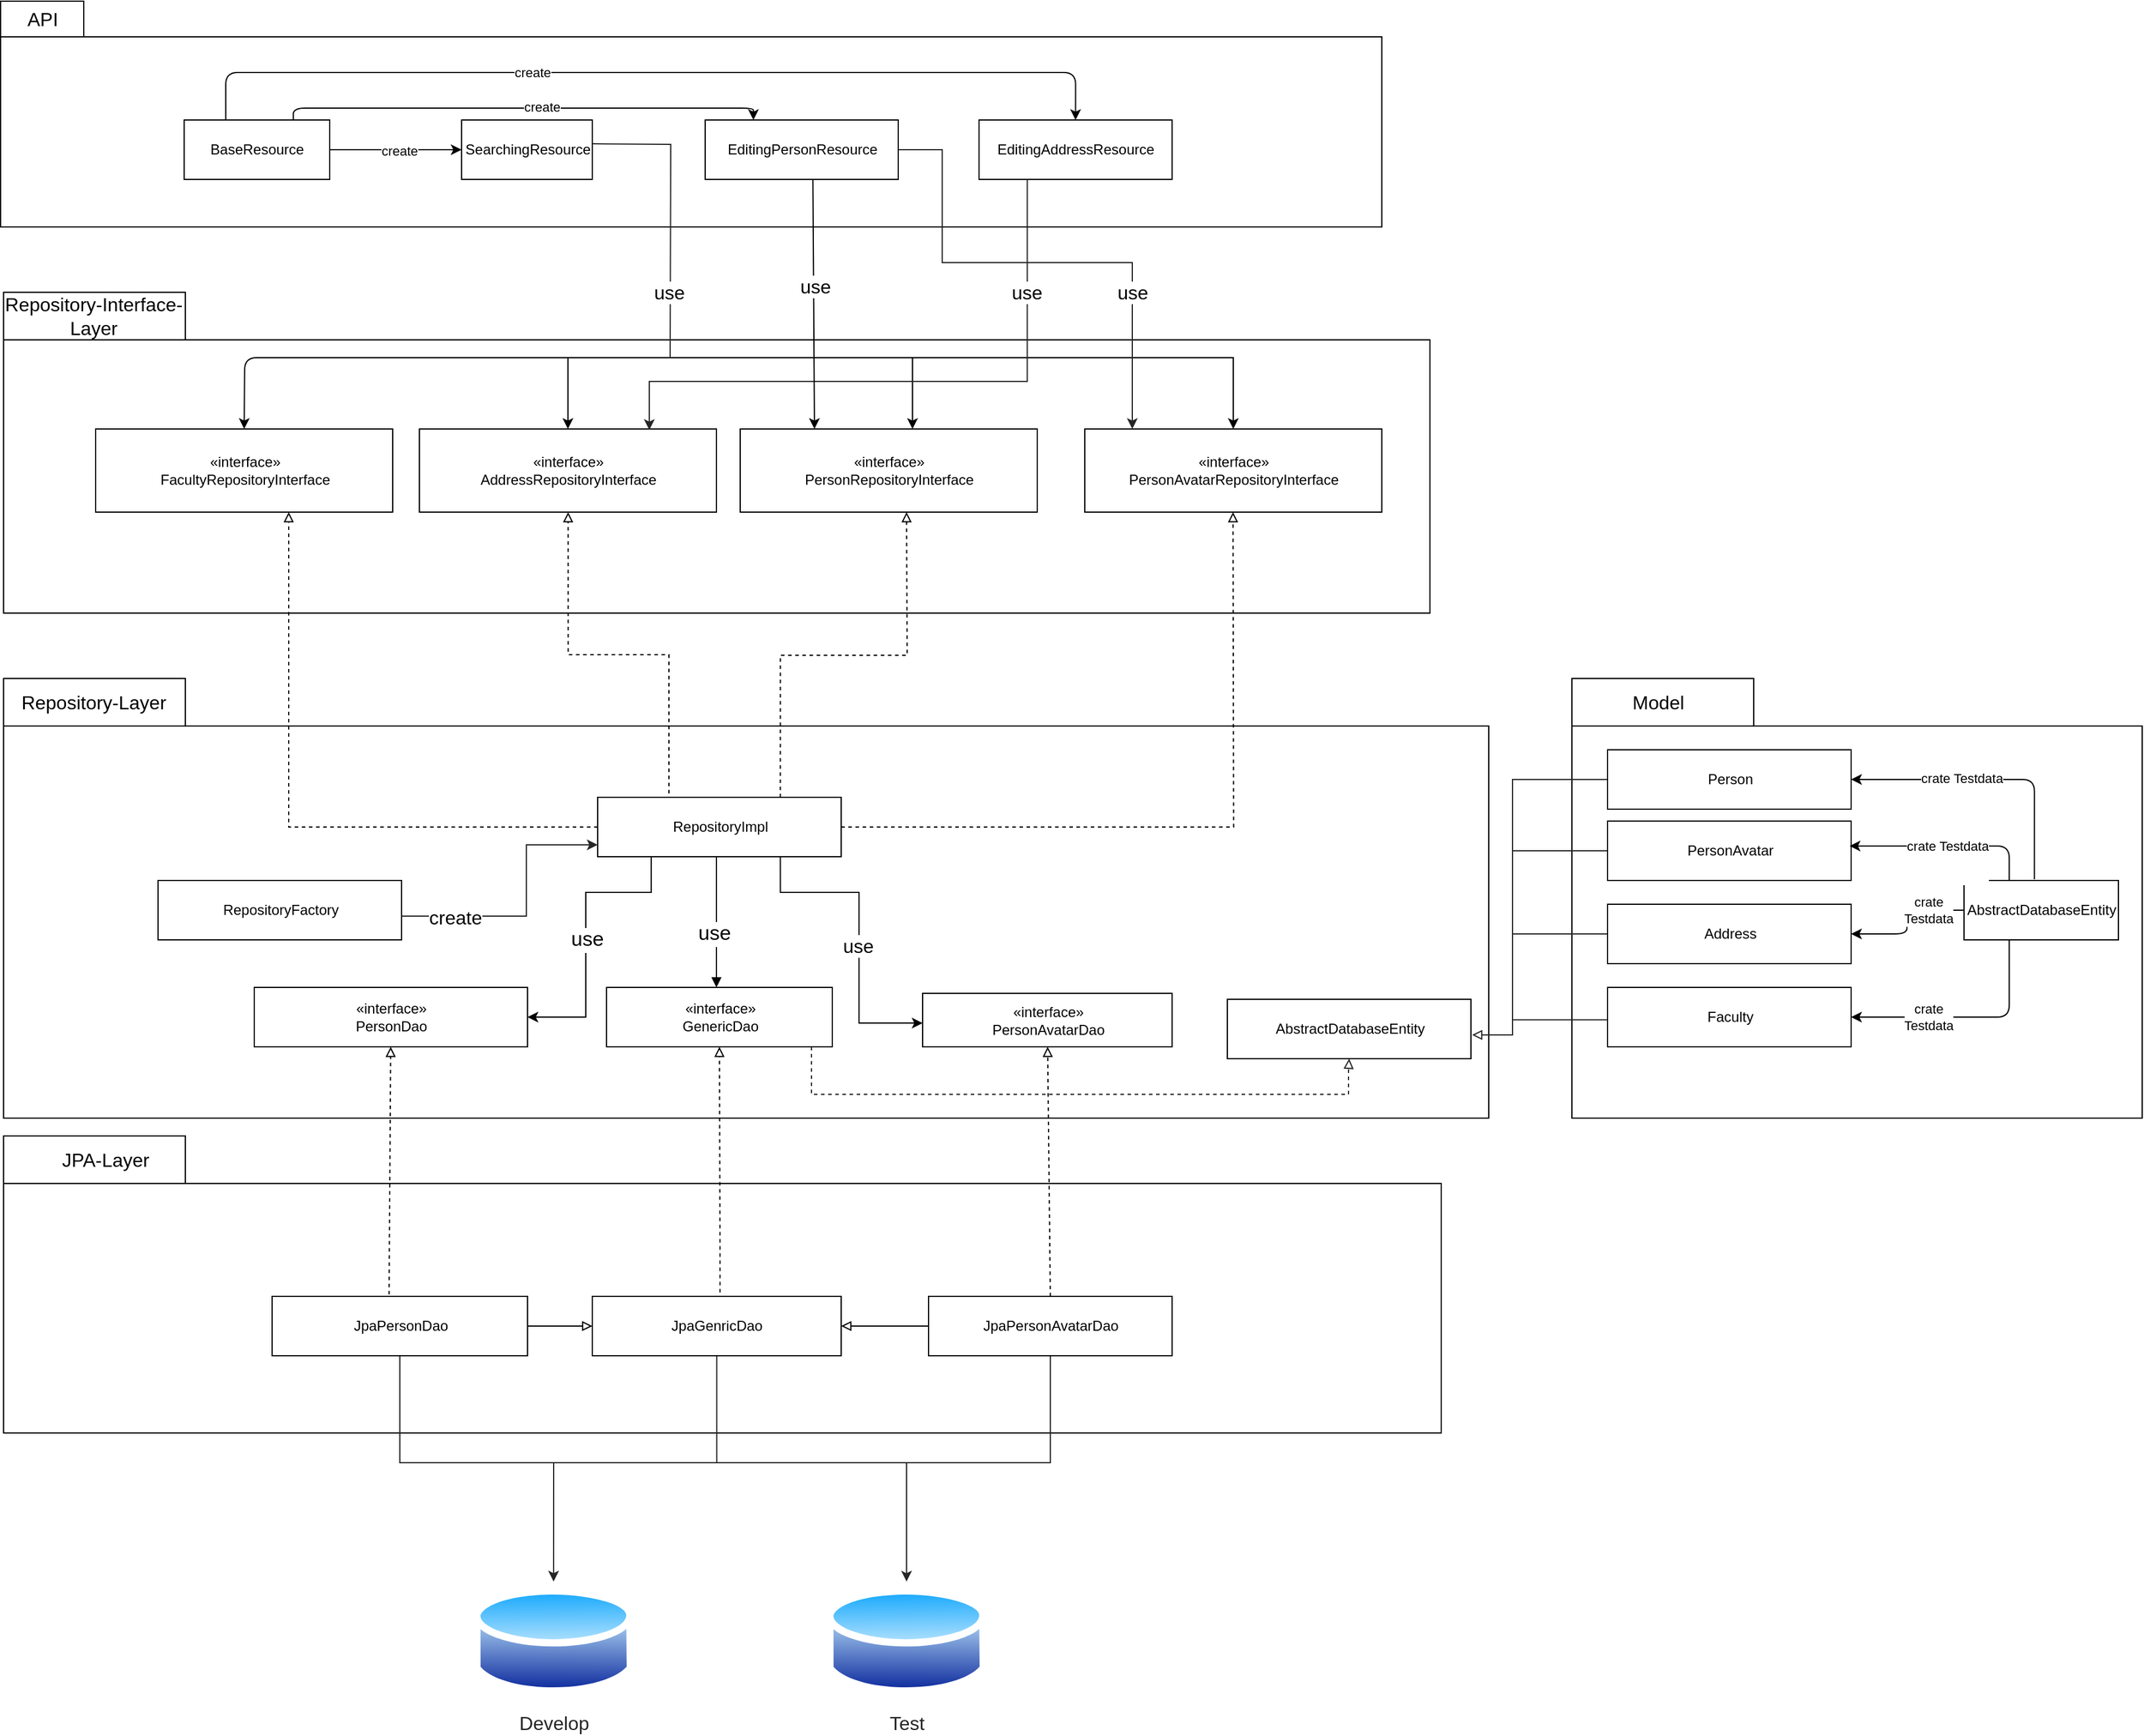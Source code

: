 <mxfile version="14.5.1" type="device"><diagram id="4XAg6NPgwzQItQTYwg3e" name="Seite-1"><mxGraphModel dx="3253" dy="1391" grid="1" gridSize="10" guides="1" tooltips="1" connect="1" arrows="1" fold="1" page="1" pageScale="1" pageWidth="827" pageHeight="1169" math="0" shadow="0"><root><mxCell id="0"/><mxCell id="1" parent="0"/><mxCell id="5TQn-i6sFtArBb0MgV-i-84" value="&lt;span style=&quot;color: rgba(0, 0, 0, 0); font-family: monospace; font-size: 0px; font-weight: 400; text-align: start;&quot;&gt;%3CmxGraphModel%3E%3Croot%3E%3CmxCell%20id%3D%220%22%2F%3E%3CmxCell%20id%3D%221%22%20parent%3D%220%22%2F%3E%3CmxCell%20id%3D%222%22%20value%3D%22%C2%ABinterface%C2%BB%26lt%3Bbr%26gt%3BPersonDao%22%20style%3D%22html%3D1%3B%22%20vertex%3D%221%22%20parent%3D%221%22%3E%3CmxGeometry%20x%3D%22180%22%20y%3D%22910%22%20width%3D%22205%22%20height%3D%2250%22%20as%3D%22geometry%22%2F%3E%3C%2FmxCell%3E%3C%2Froot%3E%3C%2FmxGraphModel%3E&lt;/span&gt;" style="shape=folder;fontStyle=1;spacingTop=10;tabWidth=153;tabHeight=40;tabPosition=left;html=1;" parent="1" vertex="1"><mxGeometry x="1000" y="640" width="480" height="370" as="geometry"/></mxCell><mxCell id="zfSZBamS5dSDk1ePwxbG-36" value="" style="shape=folder;fontStyle=1;spacingTop=10;tabWidth=153;tabHeight=40;tabPosition=left;html=1;" parent="1" vertex="1"><mxGeometry x="-320" y="1025" width="1210" height="250" as="geometry"/></mxCell><mxCell id="zfSZBamS5dSDk1ePwxbG-7" value="&lt;span style=&quot;color: rgba(0, 0, 0, 0); font-family: monospace; font-size: 0px; font-weight: 400; text-align: start;&quot;&gt;%3CmxGraphModel%3E%3Croot%3E%3CmxCell%20id%3D%220%22%2F%3E%3CmxCell%20id%3D%221%22%20parent%3D%220%22%2F%3E%3CmxCell%20id%3D%222%22%20value%3D%22%C2%ABinterface%C2%BB%26lt%3Bbr%26gt%3BPersonDao%22%20style%3D%22html%3D1%3B%22%20vertex%3D%221%22%20parent%3D%221%22%3E%3CmxGeometry%20x%3D%22180%22%20y%3D%22910%22%20width%3D%22205%22%20height%3D%2250%22%20as%3D%22geometry%22%2F%3E%3C%2FmxCell%3E%3C%2Froot%3E%3C%2FmxGraphModel%3E&lt;/span&gt;" style="shape=folder;fontStyle=1;spacingTop=10;tabWidth=153;tabHeight=40;tabPosition=left;html=1;" parent="1" vertex="1"><mxGeometry x="-320" y="640" width="1250" height="370" as="geometry"/></mxCell><mxCell id="zfSZBamS5dSDk1ePwxbG-4" value="" style="shape=folder;fontStyle=1;spacingTop=10;tabWidth=153;tabHeight=40;tabPosition=left;html=1;" parent="1" vertex="1"><mxGeometry x="-320" y="315" width="1200.5" height="270" as="geometry"/></mxCell><mxCell id="q0BpqLZwH54Ol-SzNuJS-22" value="" style="shape=folder;fontStyle=1;spacingTop=10;tabWidth=70;tabHeight=30;tabPosition=left;html=1;" parent="1" vertex="1"><mxGeometry x="-322.5" y="70" width="1162.5" height="190" as="geometry"/></mxCell><mxCell id="q0BpqLZwH54Ol-SzNuJS-1" value="«interface»&lt;br&gt;AddressRepositoryInterface" style="html=1;" parent="1" vertex="1"><mxGeometry x="30" y="430" width="250" height="70" as="geometry"/></mxCell><mxCell id="q0BpqLZwH54Ol-SzNuJS-2" value="«interface»&lt;br&gt;PersonRepositoryInterface" style="html=1;" parent="1" vertex="1"><mxGeometry x="300" y="430" width="250" height="70" as="geometry"/></mxCell><mxCell id="q0BpqLZwH54Ol-SzNuJS-3" value="«interface»&lt;br&gt;PersonAvatarRepositoryInterface" style="html=1;" parent="1" vertex="1"><mxGeometry x="590" y="430" width="250" height="70" as="geometry"/></mxCell><mxCell id="q0BpqLZwH54Ol-SzNuJS-4" value="«interface»&lt;br&gt;FacultyRepositoryInterface" style="html=1;" parent="1" vertex="1"><mxGeometry x="-242.5" y="430" width="250" height="70" as="geometry"/></mxCell><mxCell id="q0BpqLZwH54Ol-SzNuJS-8" value="BaseResource" style="html=1;" parent="1" vertex="1"><mxGeometry x="-168" y="170" width="122.5" height="50" as="geometry"/></mxCell><mxCell id="q0BpqLZwH54Ol-SzNuJS-9" value="SearchingResource" style="html=1;" parent="1" vertex="1"><mxGeometry x="65.5" y="170" width="110" height="50" as="geometry"/></mxCell><mxCell id="q0BpqLZwH54Ol-SzNuJS-10" value="EditingPersonResource" style="html=1;" parent="1" vertex="1"><mxGeometry x="270.5" y="170" width="162.5" height="50" as="geometry"/></mxCell><mxCell id="q0BpqLZwH54Ol-SzNuJS-12" value="«interface»&lt;br&gt;GenericDao" style="html=1;" parent="1" vertex="1"><mxGeometry x="187.5" y="900" width="190" height="50" as="geometry"/></mxCell><mxCell id="q0BpqLZwH54Ol-SzNuJS-14" value="«interface»&lt;br&gt;PersonAvatarDao" style="html=1;" parent="1" vertex="1"><mxGeometry x="453.5" y="905" width="210" height="45" as="geometry"/></mxCell><mxCell id="q0BpqLZwH54Ol-SzNuJS-15" style="edgeStyle=orthogonalEdgeStyle;rounded=0;orthogonalLoop=1;jettySize=auto;html=1;exitX=0.5;exitY=1;exitDx=0;exitDy=0;" parent="1" edge="1"><mxGeometry relative="1" as="geometry"><mxPoint x="-1" y="1070" as="sourcePoint"/><mxPoint x="-1" y="1070" as="targetPoint"/></mxGeometry></mxCell><mxCell id="q0BpqLZwH54Ol-SzNuJS-25" value="RepositoryImpl" style="html=1;" parent="1" vertex="1"><mxGeometry x="180" y="740" width="205" height="50" as="geometry"/></mxCell><mxCell id="5TQn-i6sFtArBb0MgV-i-71" value="" style="edgeStyle=orthogonalEdgeStyle;rounded=0;orthogonalLoop=1;jettySize=auto;html=1;fontSize=16;startArrow=none;startFill=0;endArrow=none;endFill=0;strokeColor=#262626;" parent="1" source="q0BpqLZwH54Ol-SzNuJS-29" edge="1"><mxGeometry relative="1" as="geometry"><mxPoint x="440" y="1310" as="targetPoint"/><Array as="points"><mxPoint x="280" y="1300"/><mxPoint x="440" y="1300"/></Array></mxGeometry></mxCell><mxCell id="q0BpqLZwH54Ol-SzNuJS-29" value="JpaGenricDao" style="html=1;" parent="1" vertex="1"><mxGeometry x="175.5" y="1160" width="209.5" height="50" as="geometry"/></mxCell><mxCell id="5TQn-i6sFtArBb0MgV-i-73" value="" style="edgeStyle=orthogonalEdgeStyle;rounded=0;orthogonalLoop=1;jettySize=auto;html=1;fontSize=16;startArrow=none;startFill=0;endArrow=classic;endFill=1;strokeColor=#262626;" parent="1" source="q0BpqLZwH54Ol-SzNuJS-30" target="zfSZBamS5dSDk1ePwxbG-74" edge="1"><mxGeometry relative="1" as="geometry"><mxPoint x="561" y="1315" as="targetPoint"/><Array as="points"><mxPoint x="561" y="1300"/><mxPoint x="440" y="1300"/></Array></mxGeometry></mxCell><mxCell id="q0BpqLZwH54Ol-SzNuJS-30" value="JpaPersonAvatarDao" style="html=1;" parent="1" vertex="1"><mxGeometry x="458.5" y="1160" width="205" height="50" as="geometry"/></mxCell><mxCell id="zfSZBamS5dSDk1ePwxbG-3" value="&lt;font style=&quot;font-size: 16px;&quot;&gt;API&lt;/font&gt;" style="text;html=1;strokeColor=none;fillColor=none;align=center;verticalAlign=middle;whiteSpace=wrap;rounded=0;fontSize=8;" parent="1" vertex="1"><mxGeometry x="-322.5" y="70" width="70" height="30" as="geometry"/></mxCell><mxCell id="zfSZBamS5dSDk1ePwxbG-6" value="&lt;font style=&quot;font-size: 16px;&quot;&gt;Repository-Interface-Layer&lt;/font&gt;" style="text;html=1;strokeColor=none;fillColor=none;align=center;verticalAlign=middle;whiteSpace=wrap;rounded=0;fontSize=8;" parent="1" vertex="1"><mxGeometry x="-320" y="315" width="152" height="40" as="geometry"/></mxCell><mxCell id="zfSZBamS5dSDk1ePwxbG-8" value="&lt;font style=&quot;font-size: 16px;&quot;&gt;Repository-Layer&lt;/font&gt;" style="text;html=1;strokeColor=none;fillColor=none;align=center;verticalAlign=middle;whiteSpace=wrap;rounded=0;fontSize=8;" parent="1" vertex="1"><mxGeometry x="-320" y="640" width="152" height="40" as="geometry"/></mxCell><mxCell id="zfSZBamS5dSDk1ePwxbG-10" value="EditingAddressResource" style="html=1;" parent="1" vertex="1"><mxGeometry x="501" y="170" width="162.5" height="50" as="geometry"/></mxCell><mxCell id="zfSZBamS5dSDk1ePwxbG-21" value="" style="endArrow=block;html=1;rounded=0;fontSize=8;elbow=vertical;dashed=1;endFill=0;edgeStyle=orthogonalEdgeStyle;" parent="1" source="q0BpqLZwH54Ol-SzNuJS-25" target="q0BpqLZwH54Ol-SzNuJS-4" edge="1"><mxGeometry width="50" height="50" relative="1" as="geometry"><mxPoint x="-120" y="590" as="sourcePoint"/><mxPoint x="-70" y="540" as="targetPoint"/><Array as="points"><mxPoint x="-80" y="765"/></Array></mxGeometry></mxCell><mxCell id="zfSZBamS5dSDk1ePwxbG-22" value="" style="endArrow=block;html=1;rounded=0;fontSize=8;elbow=vertical;dashed=1;endFill=0;exitX=0.25;exitY=0;exitDx=0;exitDy=0;edgeStyle=orthogonalEdgeStyle;" parent="1" source="q0BpqLZwH54Ol-SzNuJS-25" edge="1"><mxGeometry width="50" height="50" relative="1" as="geometry"><mxPoint x="155.16" y="745" as="sourcePoint"/><mxPoint x="155.16" y="500" as="targetPoint"/><Array as="points"><mxPoint x="240" y="740"/><mxPoint x="240" y="620"/><mxPoint x="155" y="620"/></Array></mxGeometry></mxCell><mxCell id="zfSZBamS5dSDk1ePwxbG-23" value="" style="endArrow=block;html=1;rounded=0;fontSize=8;elbow=vertical;dashed=1;endFill=0;exitX=0.75;exitY=0;exitDx=0;exitDy=0;edgeStyle=orthogonalEdgeStyle;" parent="1" source="q0BpqLZwH54Ol-SzNuJS-25" edge="1"><mxGeometry width="50" height="50" relative="1" as="geometry"><mxPoint x="440" y="745" as="sourcePoint"/><mxPoint x="440" y="500" as="targetPoint"/></mxGeometry></mxCell><mxCell id="zfSZBamS5dSDk1ePwxbG-25" value="" style="endArrow=block;html=1;rounded=0;fontSize=8;elbow=vertical;dashed=1;endFill=0;exitX=1;exitY=0.5;exitDx=0;exitDy=0;edgeStyle=orthogonalEdgeStyle;" parent="1" source="q0BpqLZwH54Ol-SzNuJS-25" edge="1"><mxGeometry width="50" height="50" relative="1" as="geometry"><mxPoint x="714.76" y="745" as="sourcePoint"/><mxPoint x="714.76" y="500" as="targetPoint"/></mxGeometry></mxCell><mxCell id="5TQn-i6sFtArBb0MgV-i-108" value="" style="edgeStyle=orthogonalEdgeStyle;rounded=0;orthogonalLoop=1;jettySize=auto;html=1;fontSize=16;startArrow=none;startFill=0;endArrow=classic;endFill=1;strokeColor=#262626;" parent="1" source="zfSZBamS5dSDk1ePwxbG-26" edge="1"><mxGeometry relative="1" as="geometry"><Array as="points"><mxPoint x="120" y="840"/><mxPoint x="120" y="780"/></Array><mxPoint x="180" y="780" as="targetPoint"/></mxGeometry></mxCell><mxCell id="5TQn-i6sFtArBb0MgV-i-109" value="create" style="edgeLabel;html=1;align=center;verticalAlign=middle;resizable=0;points=[];fontSize=16;" parent="5TQn-i6sFtArBb0MgV-i-108" vertex="1" connectable="0"><mxGeometry x="-0.601" y="-1" relative="1" as="geometry"><mxPoint as="offset"/></mxGeometry></mxCell><mxCell id="zfSZBamS5dSDk1ePwxbG-26" value="RepositoryFactory" style="html=1;" parent="1" vertex="1"><mxGeometry x="-190" y="810" width="205" height="50" as="geometry"/></mxCell><mxCell id="zfSZBamS5dSDk1ePwxbG-56" style="edgeStyle=orthogonalEdgeStyle;rounded=0;orthogonalLoop=1;jettySize=auto;html=1;exitX=0.5;exitY=1;exitDx=0;exitDy=0;fontSize=16;endArrow=block;endFill=0;elbow=vertical;" parent="1" source="q0BpqLZwH54Ol-SzNuJS-31" target="q0BpqLZwH54Ol-SzNuJS-31" edge="1"><mxGeometry relative="1" as="geometry"/></mxCell><mxCell id="zfSZBamS5dSDk1ePwxbG-57" value="&lt;span style=&quot;font-size: 16px;&quot;&gt;JPA-Layer&lt;/span&gt;" style="text;html=1;strokeColor=none;fillColor=none;align=center;verticalAlign=middle;whiteSpace=wrap;rounded=0;fontSize=8;" parent="1" vertex="1"><mxGeometry x="-310" y="1025" width="152" height="40" as="geometry"/></mxCell><mxCell id="zfSZBamS5dSDk1ePwxbG-62" value="" style="endArrow=block;html=1;rounded=0;fontSize=16;elbow=vertical;entryX=0.5;entryY=1;entryDx=0;entryDy=0;endFill=0;dashed=1;edgeStyle=orthogonalEdgeStyle;exitX=0.5;exitY=0;exitDx=0;exitDy=0;" parent="1" source="q0BpqLZwH54Ol-SzNuJS-29" target="q0BpqLZwH54Ol-SzNuJS-12" edge="1"><mxGeometry width="50" height="50" relative="1" as="geometry"><mxPoint x="10" y="1170" as="sourcePoint"/><mxPoint x="120" y="1250" as="targetPoint"/><Array as="points"><mxPoint x="283" y="1160"/><mxPoint x="283" y="1120"/></Array></mxGeometry></mxCell><mxCell id="zfSZBamS5dSDk1ePwxbG-63" value="" style="endArrow=block;html=1;rounded=0;fontSize=16;elbow=vertical;exitX=0.458;exitY=-0.032;exitDx=0;exitDy=0;exitPerimeter=0;endFill=0;dashed=1;startArrow=none;" parent="1" source="q0BpqLZwH54Ol-SzNuJS-31" target="5TQn-i6sFtArBb0MgV-i-8" edge="1"><mxGeometry width="50" height="50" relative="1" as="geometry"><mxPoint x="471.971" y="1268.4" as="sourcePoint"/><mxPoint x="471.02" y="1020" as="targetPoint"/></mxGeometry></mxCell><mxCell id="zfSZBamS5dSDk1ePwxbG-64" value="" style="endArrow=block;html=1;rounded=0;fontSize=16;elbow=vertical;exitX=0.5;exitY=0;exitDx=0;exitDy=0;endFill=0;dashed=1;fontStyle=1" parent="1" source="q0BpqLZwH54Ol-SzNuJS-30" target="q0BpqLZwH54Ol-SzNuJS-14" edge="1"><mxGeometry width="50" height="50" relative="1" as="geometry"><mxPoint x="590.951" y="1148.4" as="sourcePoint"/><mxPoint x="590" y="900" as="targetPoint"/></mxGeometry></mxCell><mxCell id="zfSZBamS5dSDk1ePwxbG-65" value="" style="endArrow=block;html=1;rounded=0;fontSize=16;elbow=vertical;endFill=0;exitX=0;exitY=0.5;exitDx=0;exitDy=0;" parent="1" source="q0BpqLZwH54Ol-SzNuJS-31" target="q0BpqLZwH54Ol-SzNuJS-29" edge="1"><mxGeometry width="50" height="50" relative="1" as="geometry"><mxPoint x="325.64" y="1234.5" as="sourcePoint"/><mxPoint x="240" y="1240" as="targetPoint"/></mxGeometry></mxCell><mxCell id="zfSZBamS5dSDk1ePwxbG-71" value="&lt;font color=&quot;#262626&quot;&gt;Develop&lt;/font&gt;" style="aspect=fixed;perimeter=ellipsePerimeter;html=1;align=center;shadow=0;dashed=0;spacingTop=3;image;image=img/lib/active_directory/database.svg;fontFamily=Helvetica;fontSize=16;fontColor=#FFFFFF;gradientColor=#ffffff;" parent="1" vertex="1"><mxGeometry x="75.36" y="1400" width="135.14" height="100" as="geometry"/></mxCell><mxCell id="zfSZBamS5dSDk1ePwxbG-74" value="&lt;font color=&quot;#262626&quot;&gt;Test&lt;/font&gt;" style="aspect=fixed;perimeter=ellipsePerimeter;html=1;align=center;shadow=0;dashed=0;spacingTop=3;image;image=img/lib/active_directory/database.svg;fontFamily=Helvetica;fontSize=16;fontColor=#FFFFFF;gradientColor=#ffffff;" parent="1" vertex="1"><mxGeometry x="372.43" y="1400" width="135.14" height="100" as="geometry"/></mxCell><mxCell id="5TQn-i6sFtArBb0MgV-i-8" value="«interface»&lt;br&gt;PersonDao" style="html=1;" parent="1" vertex="1"><mxGeometry x="-109" y="900" width="230" height="50" as="geometry"/></mxCell><mxCell id="5TQn-i6sFtArBb0MgV-i-68" value="" style="edgeStyle=orthogonalEdgeStyle;rounded=0;orthogonalLoop=1;jettySize=auto;html=1;fontSize=16;startArrow=none;startFill=0;endArrow=classic;endFill=1;strokeColor=#262626;" parent="1" source="q0BpqLZwH54Ol-SzNuJS-31" target="zfSZBamS5dSDk1ePwxbG-71" edge="1"><mxGeometry relative="1" as="geometry"><mxPoint x="20" y="1300" as="targetPoint"/><Array as="points"><mxPoint x="14" y="1300"/><mxPoint x="143" y="1300"/></Array></mxGeometry></mxCell><mxCell id="q0BpqLZwH54Ol-SzNuJS-31" value="JpaPersonDao" style="html=1;" parent="1" vertex="1"><mxGeometry x="-94" y="1160" width="215" height="50" as="geometry"/></mxCell><mxCell id="5TQn-i6sFtArBb0MgV-i-16" value="" style="endArrow=block;html=1;rounded=0;fontSize=16;elbow=vertical;endFill=0;entryX=1;entryY=0.5;entryDx=0;entryDy=0;" parent="1" source="q0BpqLZwH54Ol-SzNuJS-30" target="q0BpqLZwH54Ol-SzNuJS-29" edge="1"><mxGeometry width="50" height="50" relative="1" as="geometry"><mxPoint x="377.5" y="1240" as="sourcePoint"/><mxPoint x="647" y="1240" as="targetPoint"/></mxGeometry></mxCell><mxCell id="5TQn-i6sFtArBb0MgV-i-20" value="" style="endArrow=none;html=1;rounded=0;fontSize=16;elbow=vertical;endFill=0;edgeStyle=orthogonalEdgeStyle;startArrow=block;startFill=1;" parent="1" source="q0BpqLZwH54Ol-SzNuJS-12" target="q0BpqLZwH54Ol-SzNuJS-25" edge="1"><mxGeometry width="50" height="50" relative="1" as="geometry"><mxPoint x="312" y="900" as="sourcePoint"/><mxPoint x="314" y="830" as="targetPoint"/><Array as="points"><mxPoint x="280" y="830"/><mxPoint x="280" y="830"/></Array></mxGeometry></mxCell><mxCell id="5TQn-i6sFtArBb0MgV-i-27" value="use" style="edgeLabel;html=1;align=center;verticalAlign=middle;resizable=0;points=[];fontSize=17;" parent="5TQn-i6sFtArBb0MgV-i-20" vertex="1" connectable="0"><mxGeometry x="-0.175" y="2" relative="1" as="geometry"><mxPoint as="offset"/></mxGeometry></mxCell><mxCell id="5TQn-i6sFtArBb0MgV-i-24" value="" style="endArrow=none;html=1;rounded=0;fontSize=16;elbow=vertical;endFill=0;edgeStyle=orthogonalEdgeStyle;entryX=0.75;entryY=1;entryDx=0;entryDy=0;startArrow=classic;startFill=1;" parent="1" source="q0BpqLZwH54Ol-SzNuJS-14" target="q0BpqLZwH54Ol-SzNuJS-25" edge="1"><mxGeometry width="50" height="50" relative="1" as="geometry"><mxPoint x="420" y="910" as="sourcePoint"/><mxPoint x="420" y="800" as="targetPoint"/><Array as="points"><mxPoint x="400" y="930"/><mxPoint x="400" y="820"/><mxPoint x="334" y="820"/></Array></mxGeometry></mxCell><mxCell id="5TQn-i6sFtArBb0MgV-i-28" value="use" style="edgeLabel;html=1;align=center;verticalAlign=middle;resizable=0;points=[];fontSize=16;" parent="5TQn-i6sFtArBb0MgV-i-24" vertex="1" connectable="0"><mxGeometry x="-0.087" y="1" relative="1" as="geometry"><mxPoint as="offset"/></mxGeometry></mxCell><mxCell id="5TQn-i6sFtArBb0MgV-i-25" value="" style="endArrow=none;html=1;rounded=0;fontSize=16;elbow=vertical;endFill=0;edgeStyle=orthogonalEdgeStyle;entryX=0.22;entryY=1;entryDx=0;entryDy=0;entryPerimeter=0;startArrow=classic;startFill=1;" parent="1" source="5TQn-i6sFtArBb0MgV-i-8" target="q0BpqLZwH54Ol-SzNuJS-25" edge="1"><mxGeometry width="50" height="50" relative="1" as="geometry"><mxPoint x="140" y="920" as="sourcePoint"/><mxPoint x="140" y="810" as="targetPoint"/><Array as="points"><mxPoint x="170" y="925"/><mxPoint x="170" y="820"/><mxPoint x="225" y="820"/></Array></mxGeometry></mxCell><mxCell id="5TQn-i6sFtArBb0MgV-i-26" value="&lt;font style=&quot;font-size: 17px;&quot;&gt;use&lt;/font&gt;" style="edgeLabel;html=1;align=center;verticalAlign=middle;resizable=0;points=[];" parent="5TQn-i6sFtArBb0MgV-i-25" vertex="1" connectable="0"><mxGeometry x="-0.046" y="-1" relative="1" as="geometry"><mxPoint as="offset"/></mxGeometry></mxCell><mxCell id="5TQn-i6sFtArBb0MgV-i-52" value="" style="endArrow=none;html=1;rounded=0;fontSize=16;exitX=0.5;exitY=0;exitDx=0;exitDy=0;edgeStyle=orthogonalEdgeStyle;endFill=0;startArrow=classic;startFill=1;" parent="1" source="q0BpqLZwH54Ol-SzNuJS-1" edge="1"><mxGeometry width="50" height="50" relative="1" as="geometry"><mxPoint x="130" y="370" as="sourcePoint"/><mxPoint x="20" y="370" as="targetPoint"/><Array as="points"><mxPoint x="155" y="370"/></Array></mxGeometry></mxCell><mxCell id="5TQn-i6sFtArBb0MgV-i-53" value="" style="endArrow=none;html=1;rounded=0;fontSize=16;exitX=0.5;exitY=0;exitDx=0;exitDy=0;edgeStyle=orthogonalEdgeStyle;startArrow=classic;startFill=1;" parent="1" edge="1"><mxGeometry width="50" height="50" relative="1" as="geometry"><mxPoint x="445" y="430" as="sourcePoint"/><mxPoint x="150" y="370" as="targetPoint"/><Array as="points"><mxPoint x="445" y="370"/></Array></mxGeometry></mxCell><mxCell id="5TQn-i6sFtArBb0MgV-i-54" value="" style="endArrow=none;html=1;rounded=0;fontSize=16;exitX=0.5;exitY=0;exitDx=0;exitDy=0;edgeStyle=orthogonalEdgeStyle;startArrow=classic;startFill=1;" parent="1" edge="1"><mxGeometry width="50" height="50" relative="1" as="geometry"><mxPoint x="715" y="430" as="sourcePoint"/><mxPoint x="420" y="370" as="targetPoint"/><Array as="points"><mxPoint x="715" y="370"/></Array></mxGeometry></mxCell><mxCell id="5TQn-i6sFtArBb0MgV-i-55" value="" style="edgeStyle=orthogonalEdgeStyle;rounded=0;orthogonalLoop=1;jettySize=auto;html=1;fontSize=16;startArrow=none;startFill=0;endArrow=none;endFill=0;fillColor=#d5e8d4;strokeColor=#262626;" parent="1" edge="1"><mxGeometry relative="1" as="geometry"><mxPoint x="175.5" y="190" as="sourcePoint"/><mxPoint x="241" y="370" as="targetPoint"/></mxGeometry></mxCell><mxCell id="5TQn-i6sFtArBb0MgV-i-62" value="use&lt;span style=&quot;color: rgba(0, 0, 0, 0); font-family: monospace; font-size: 0px; text-align: start; background-color: rgb(248, 249, 250);&quot;&gt;%3CmxGraphModel%3E%3Croot%3E%3CmxCell%20id%3D%220%22%2F%3E%3CmxCell%20id%3D%221%22%20parent%3D%220%22%2F%3E%3CmxCell%20id%3D%222%22%20value%3D%22%22%20style%3D%22edgeStyle%3DorthogonalEdgeStyle%3Brounded%3D0%3BorthogonalLoop%3D1%3BjettySize%3Dauto%3Bhtml%3D1%3BfontSize%3D16%3BstartArrow%3Dnone%3BstartFill%3D0%3BendArrow%3Dclassic%3BendFill%3D1%3BfillColor%3D%23fff2cc%3BstrokeColor%3D%23262626%3B%22%20edge%3D%221%22%20parent%3D%221%22%3E%3CmxGeometry%20relative%3D%221%22%20as%3D%22geometry%22%3E%3CmxPoint%20x%3D%22430%22%20y%3D%22190%22%20as%3D%22sourcePoint%22%2F%3E%3CmxPoint%20x%3D%22480%22%20y%3D%22430%22%20as%3D%22targetPoint%22%2F%3E%3CArray%20as%3D%22points%22%3E%3CmxPoint%20x%3D%22480%22%20y%3D%22190%22%2F%3E%3C%2FArray%3E%3C%2FmxGeometry%3E%3C%2FmxCell%3E%3C%2Froot%3E%3C%2FmxGraphModel%3E&lt;/span&gt;" style="edgeLabel;html=1;align=center;verticalAlign=middle;resizable=0;points=[];fontSize=16;" parent="5TQn-i6sFtArBb0MgV-i-55" vertex="1" connectable="0"><mxGeometry x="0.585" y="1" relative="1" as="geometry"><mxPoint x="-2" y="-3.81" as="offset"/></mxGeometry></mxCell><mxCell id="5TQn-i6sFtArBb0MgV-i-57" value="" style="edgeStyle=orthogonalEdgeStyle;rounded=0;orthogonalLoop=1;jettySize=auto;html=1;fontSize=16;startArrow=none;startFill=0;endArrow=classic;endFill=1;fillColor=#fff2cc;strokeColor=#262626;exitX=1;exitY=0.5;exitDx=0;exitDy=0;" parent="1" target="q0BpqLZwH54Ol-SzNuJS-3" edge="1" source="q0BpqLZwH54Ol-SzNuJS-10"><mxGeometry relative="1" as="geometry"><mxPoint x="430" y="200" as="sourcePoint"/><mxPoint x="495.5" y="370" as="targetPoint"/><Array as="points"><mxPoint x="470" y="195"/><mxPoint x="470" y="290"/><mxPoint x="630" y="290"/></Array></mxGeometry></mxCell><mxCell id="5TQn-i6sFtArBb0MgV-i-63" value="use" style="edgeLabel;html=1;align=center;verticalAlign=middle;resizable=0;points=[];fontSize=16;" parent="5TQn-i6sFtArBb0MgV-i-57" vertex="1" connectable="0"><mxGeometry x="-0.372" y="-3" relative="1" as="geometry"><mxPoint x="156.4" y="21.97" as="offset"/></mxGeometry></mxCell><mxCell id="5TQn-i6sFtArBb0MgV-i-65" value="" style="endArrow=classic;html=1;rounded=0;fontSize=16;strokeColor=#262626;entryX=0.774;entryY=0.012;entryDx=0;entryDy=0;entryPerimeter=0;exitX=0.25;exitY=1;exitDx=0;exitDy=0;edgeStyle=orthogonalEdgeStyle;" parent="1" target="q0BpqLZwH54Ol-SzNuJS-1" edge="1" source="zfSZBamS5dSDk1ePwxbG-10"><mxGeometry width="50" height="50" relative="1" as="geometry"><mxPoint x="535" y="280" as="sourcePoint"/><mxPoint x="290" y="350" as="targetPoint"/><Array as="points"><mxPoint x="542" y="390"/><mxPoint x="224" y="390"/></Array></mxGeometry></mxCell><mxCell id="0nK5VDtPQuL9LpNe0NB9-3" value="&lt;span style=&quot;font-size: 16px&quot;&gt;use&lt;/span&gt;" style="edgeLabel;html=1;align=center;verticalAlign=middle;resizable=0;points=[];" vertex="1" connectable="0" parent="5TQn-i6sFtArBb0MgV-i-65"><mxGeometry x="-0.597" y="-1" relative="1" as="geometry"><mxPoint y="-11.86" as="offset"/></mxGeometry></mxCell><mxCell id="5TQn-i6sFtArBb0MgV-i-79" value="" style="endArrow=none;html=1;rounded=0;fontSize=16;strokeColor=#262626;" parent="1" edge="1"><mxGeometry width="50" height="50" relative="1" as="geometry"><mxPoint x="140.5" y="1300" as="sourcePoint"/><mxPoint x="280" y="1300" as="targetPoint"/></mxGeometry></mxCell><mxCell id="5TQn-i6sFtArBb0MgV-i-83" value="AbstractDatabaseEntity" style="html=1;" parent="1" vertex="1"><mxGeometry x="710" y="910" width="205" height="50" as="geometry"/></mxCell><mxCell id="5TQn-i6sFtArBb0MgV-i-85" value="Model&amp;nbsp;" style="text;html=1;strokeColor=none;fillColor=none;align=center;verticalAlign=middle;whiteSpace=wrap;rounded=0;fontSize=16;" parent="1" vertex="1"><mxGeometry x="1000" y="640" width="150" height="40" as="geometry"/></mxCell><mxCell id="5TQn-i6sFtArBb0MgV-i-88" value="" style="endArrow=block;html=1;rounded=0;fontSize=16;strokeColor=#262626;entryX=0.5;entryY=1;entryDx=0;entryDy=0;edgeStyle=orthogonalEdgeStyle;dashed=1;endFill=0;" parent="1" source="q0BpqLZwH54Ol-SzNuJS-12" target="5TQn-i6sFtArBb0MgV-i-83" edge="1"><mxGeometry width="50" height="50" relative="1" as="geometry"><mxPoint x="320" y="890" as="sourcePoint"/><mxPoint x="370" y="840" as="targetPoint"/><Array as="points"><mxPoint x="360" y="990"/><mxPoint x="812" y="990"/><mxPoint x="812" y="970"/><mxPoint x="812" y="970"/></Array></mxGeometry></mxCell><mxCell id="5TQn-i6sFtArBb0MgV-i-95" value="" style="edgeStyle=orthogonalEdgeStyle;rounded=0;orthogonalLoop=1;jettySize=auto;html=1;fontSize=16;startArrow=none;startFill=0;endArrow=block;endFill=0;strokeColor=#262626;" parent="1" source="5TQn-i6sFtArBb0MgV-i-91" edge="1"><mxGeometry relative="1" as="geometry"><mxPoint x="916" y="940" as="targetPoint"/><Array as="points"><mxPoint x="950" y="725"/><mxPoint x="950" y="940"/><mxPoint x="916" y="940"/></Array></mxGeometry></mxCell><mxCell id="5TQn-i6sFtArBb0MgV-i-91" value="Person" style="html=1;" parent="1" vertex="1"><mxGeometry x="1030" y="700" width="205" height="50" as="geometry"/></mxCell><mxCell id="5TQn-i6sFtArBb0MgV-i-103" value="" style="edgeStyle=orthogonalEdgeStyle;rounded=0;orthogonalLoop=1;jettySize=auto;html=1;fontSize=16;startArrow=none;startFill=0;endArrow=none;endFill=0;strokeColor=#262626;" parent="1" source="5TQn-i6sFtArBb0MgV-i-92" edge="1"><mxGeometry relative="1" as="geometry"><mxPoint x="950" y="855" as="targetPoint"/></mxGeometry></mxCell><mxCell id="5TQn-i6sFtArBb0MgV-i-92" value="Address" style="html=1;" parent="1" vertex="1"><mxGeometry x="1030" y="830" width="205" height="50" as="geometry"/></mxCell><mxCell id="5TQn-i6sFtArBb0MgV-i-93" value="Faculty" style="html=1;" parent="1" vertex="1"><mxGeometry x="1030" y="900" width="205" height="50" as="geometry"/></mxCell><mxCell id="5TQn-i6sFtArBb0MgV-i-101" value="" style="edgeStyle=orthogonalEdgeStyle;rounded=0;orthogonalLoop=1;jettySize=auto;html=1;fontSize=16;startArrow=none;startFill=0;endArrow=none;endFill=0;strokeColor=#262626;" parent="1" source="5TQn-i6sFtArBb0MgV-i-94" edge="1"><mxGeometry relative="1" as="geometry"><mxPoint x="950" y="785" as="targetPoint"/></mxGeometry></mxCell><mxCell id="5TQn-i6sFtArBb0MgV-i-94" value="PersonAvatar" style="html=1;" parent="1" vertex="1"><mxGeometry x="1030" y="760" width="205" height="50" as="geometry"/></mxCell><mxCell id="5TQn-i6sFtArBb0MgV-i-106" value="" style="edgeStyle=orthogonalEdgeStyle;rounded=0;orthogonalLoop=1;jettySize=auto;html=1;fontSize=16;startArrow=none;startFill=0;endArrow=none;endFill=0;strokeColor=#262626;" parent="1" edge="1"><mxGeometry relative="1" as="geometry"><mxPoint x="1030" y="927.24" as="sourcePoint"/><mxPoint x="950" y="927.24" as="targetPoint"/></mxGeometry></mxCell><mxCell id="0nK5VDtPQuL9LpNe0NB9-1" value="" style="endArrow=classic;html=1;entryX=0.5;entryY=0;entryDx=0;entryDy=0;" edge="1" parent="1" target="q0BpqLZwH54Ol-SzNuJS-4"><mxGeometry width="50" height="50" relative="1" as="geometry"><mxPoint x="20" y="370" as="sourcePoint"/><mxPoint x="170" y="360" as="targetPoint"/><Array as="points"><mxPoint x="-117" y="370"/></Array></mxGeometry></mxCell><mxCell id="0nK5VDtPQuL9LpNe0NB9-2" value="&lt;span style=&quot;color: rgb(0 , 0 , 0) ; font-family: &amp;#34;helvetica&amp;#34; ; font-size: 16px ; font-style: normal ; font-weight: 400 ; letter-spacing: normal ; text-align: center ; text-indent: 0px ; text-transform: none ; word-spacing: 0px ; background-color: rgb(255 , 255 , 255) ; display: inline ; float: none&quot;&gt;use&lt;/span&gt;" style="endArrow=classic;html=1;exitX=0.558;exitY=0.996;exitDx=0;exitDy=0;exitPerimeter=0;entryX=0.25;entryY=0;entryDx=0;entryDy=0;" edge="1" parent="1" source="q0BpqLZwH54Ol-SzNuJS-10" target="q0BpqLZwH54Ol-SzNuJS-2"><mxGeometry x="-0.142" y="1" width="50" height="50" relative="1" as="geometry"><mxPoint x="310" y="400" as="sourcePoint"/><mxPoint x="360" y="350" as="targetPoint"/><mxPoint as="offset"/></mxGeometry></mxCell><mxCell id="0nK5VDtPQuL9LpNe0NB9-5" value="" style="endArrow=classic;html=1;exitX=1;exitY=0.5;exitDx=0;exitDy=0;entryX=0;entryY=0.5;entryDx=0;entryDy=0;" edge="1" parent="1" source="q0BpqLZwH54Ol-SzNuJS-8" target="q0BpqLZwH54Ol-SzNuJS-9"><mxGeometry width="50" height="50" relative="1" as="geometry"><mxPoint x="-30" y="230" as="sourcePoint"/><mxPoint x="20" y="180" as="targetPoint"/></mxGeometry></mxCell><mxCell id="0nK5VDtPQuL9LpNe0NB9-6" value="create" style="edgeLabel;html=1;align=center;verticalAlign=middle;resizable=0;points=[];" vertex="1" connectable="0" parent="0nK5VDtPQuL9LpNe0NB9-5"><mxGeometry x="0.054" y="-1" relative="1" as="geometry"><mxPoint as="offset"/></mxGeometry></mxCell><mxCell id="0nK5VDtPQuL9LpNe0NB9-7" value="" style="endArrow=classic;html=1;exitX=0.75;exitY=0;exitDx=0;exitDy=0;entryX=0.25;entryY=0;entryDx=0;entryDy=0;edgeStyle=orthogonalEdgeStyle;" edge="1" parent="1" source="q0BpqLZwH54Ol-SzNuJS-8" target="q0BpqLZwH54Ol-SzNuJS-10"><mxGeometry width="50" height="50" relative="1" as="geometry"><mxPoint x="80" y="290" as="sourcePoint"/><mxPoint x="130" y="240" as="targetPoint"/></mxGeometry></mxCell><mxCell id="0nK5VDtPQuL9LpNe0NB9-8" value="create" style="edgeLabel;html=1;align=center;verticalAlign=middle;resizable=0;points=[];" vertex="1" connectable="0" parent="0nK5VDtPQuL9LpNe0NB9-7"><mxGeometry x="0.075" y="1" relative="1" as="geometry"><mxPoint as="offset"/></mxGeometry></mxCell><mxCell id="0nK5VDtPQuL9LpNe0NB9-9" value="" style="endArrow=classic;html=1;exitX=0.286;exitY=0.003;exitDx=0;exitDy=0;exitPerimeter=0;entryX=0.5;entryY=0;entryDx=0;entryDy=0;edgeStyle=orthogonalEdgeStyle;" edge="1" parent="1" source="q0BpqLZwH54Ol-SzNuJS-8" target="zfSZBamS5dSDk1ePwxbG-10"><mxGeometry width="50" height="50" relative="1" as="geometry"><mxPoint x="210" y="180" as="sourcePoint"/><mxPoint x="260" y="130" as="targetPoint"/><Array as="points"><mxPoint x="-133" y="130"/><mxPoint x="582" y="130"/></Array></mxGeometry></mxCell><mxCell id="0nK5VDtPQuL9LpNe0NB9-10" value="create" style="edgeLabel;html=1;align=center;verticalAlign=middle;resizable=0;points=[];" vertex="1" connectable="0" parent="0nK5VDtPQuL9LpNe0NB9-9"><mxGeometry x="-0.251" relative="1" as="geometry"><mxPoint as="offset"/></mxGeometry></mxCell><mxCell id="0nK5VDtPQuL9LpNe0NB9-11" value="AbstractDatabaseEntity" style="html=1;" vertex="1" parent="1"><mxGeometry x="1330" y="810" width="130" height="50" as="geometry"/></mxCell><mxCell id="0nK5VDtPQuL9LpNe0NB9-13" value="" style="endArrow=classic;html=1;exitX=0.456;exitY=-0.02;exitDx=0;exitDy=0;exitPerimeter=0;entryX=1;entryY=0.5;entryDx=0;entryDy=0;edgeStyle=orthogonalEdgeStyle;" edge="1" parent="1" source="0nK5VDtPQuL9LpNe0NB9-11" target="5TQn-i6sFtArBb0MgV-i-91"><mxGeometry width="50" height="50" relative="1" as="geometry"><mxPoint x="1290" y="860" as="sourcePoint"/><mxPoint x="1340" y="810" as="targetPoint"/></mxGeometry></mxCell><mxCell id="0nK5VDtPQuL9LpNe0NB9-19" value="crate Testdata" style="edgeLabel;html=1;align=center;verticalAlign=middle;resizable=0;points=[];" vertex="1" connectable="0" parent="0nK5VDtPQuL9LpNe0NB9-13"><mxGeometry x="0.223" y="-1" relative="1" as="geometry"><mxPoint as="offset"/></mxGeometry></mxCell><mxCell id="0nK5VDtPQuL9LpNe0NB9-14" value="&#10;&#10;&lt;span style=&quot;color: rgb(0, 0, 0); font-family: helvetica; font-size: 11px; font-style: normal; font-weight: 400; letter-spacing: normal; text-align: center; text-indent: 0px; text-transform: none; word-spacing: 0px; background-color: rgb(255, 255, 255); display: inline; float: none;&quot;&gt;crate Testdata&lt;/span&gt;&#10;&#10;" style="endArrow=classic;html=1;exitX=0.293;exitY=0.003;exitDx=0;exitDy=0;exitPerimeter=0;entryX=0.994;entryY=0.42;entryDx=0;entryDy=0;entryPerimeter=0;edgeStyle=orthogonalEdgeStyle;" edge="1" parent="1" source="0nK5VDtPQuL9LpNe0NB9-11" target="5TQn-i6sFtArBb0MgV-i-94"><mxGeometry width="50" height="50" relative="1" as="geometry"><mxPoint x="1280" y="940" as="sourcePoint"/><mxPoint x="1330" y="890" as="targetPoint"/></mxGeometry></mxCell><mxCell id="0nK5VDtPQuL9LpNe0NB9-15" value="&lt;span style=&quot;color: rgb(0 , 0 , 0) ; font-family: &amp;#34;helvetica&amp;#34; ; font-size: 11px ; font-style: normal ; font-weight: 400 ; letter-spacing: normal ; text-align: center ; text-indent: 0px ; text-transform: none ; word-spacing: 0px ; background-color: rgb(255 , 255 , 255) ; display: inline ; float: none&quot;&gt;crate &lt;br&gt;Testdata&lt;/span&gt;" style="endArrow=classic;html=1;exitX=0;exitY=0.5;exitDx=0;exitDy=0;edgeStyle=orthogonalEdgeStyle;" edge="1" parent="1" source="0nK5VDtPQuL9LpNe0NB9-11" target="5TQn-i6sFtArBb0MgV-i-92"><mxGeometry x="-0.478" width="50" height="50" relative="1" as="geometry"><mxPoint x="1260" y="930" as="sourcePoint"/><mxPoint x="1310" y="880" as="targetPoint"/><Array as="points"><mxPoint x="1282" y="835"/><mxPoint x="1282" y="855"/></Array><mxPoint as="offset"/></mxGeometry></mxCell><mxCell id="0nK5VDtPQuL9LpNe0NB9-18" value="&lt;span style=&quot;color: rgb(0 , 0 , 0) ; font-family: &amp;#34;helvetica&amp;#34; ; font-size: 11px ; font-style: normal ; font-weight: 400 ; letter-spacing: normal ; text-align: center ; text-indent: 0px ; text-transform: none ; word-spacing: 0px ; background-color: rgb(255 , 255 , 255) ; display: inline ; float: none&quot;&gt;crate &lt;br&gt;Testdata&lt;/span&gt;" style="endArrow=classic;html=1;exitX=0.293;exitY=1.009;exitDx=0;exitDy=0;exitPerimeter=0;entryX=1;entryY=0.5;entryDx=0;entryDy=0;edgeStyle=orthogonalEdgeStyle;" edge="1" parent="1" source="0nK5VDtPQuL9LpNe0NB9-11" target="5TQn-i6sFtArBb0MgV-i-93"><mxGeometry x="0.342" width="50" height="50" relative="1" as="geometry"><mxPoint x="1330" y="960" as="sourcePoint"/><mxPoint x="1380" y="910" as="targetPoint"/><mxPoint as="offset"/></mxGeometry></mxCell></root></mxGraphModel></diagram></mxfile>